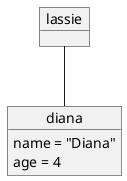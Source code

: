 /' http://plantuml.com/ is a drawing tool.
has support for many UML diagrams:
sequence, use case, class, activity, component, state, object
Written in Java and using Graphviz backend for many diagram types. '/

@startuml
object lassie
object diana {
name = "Diana"
age = 4
}
lassie -- diana
@enduml
